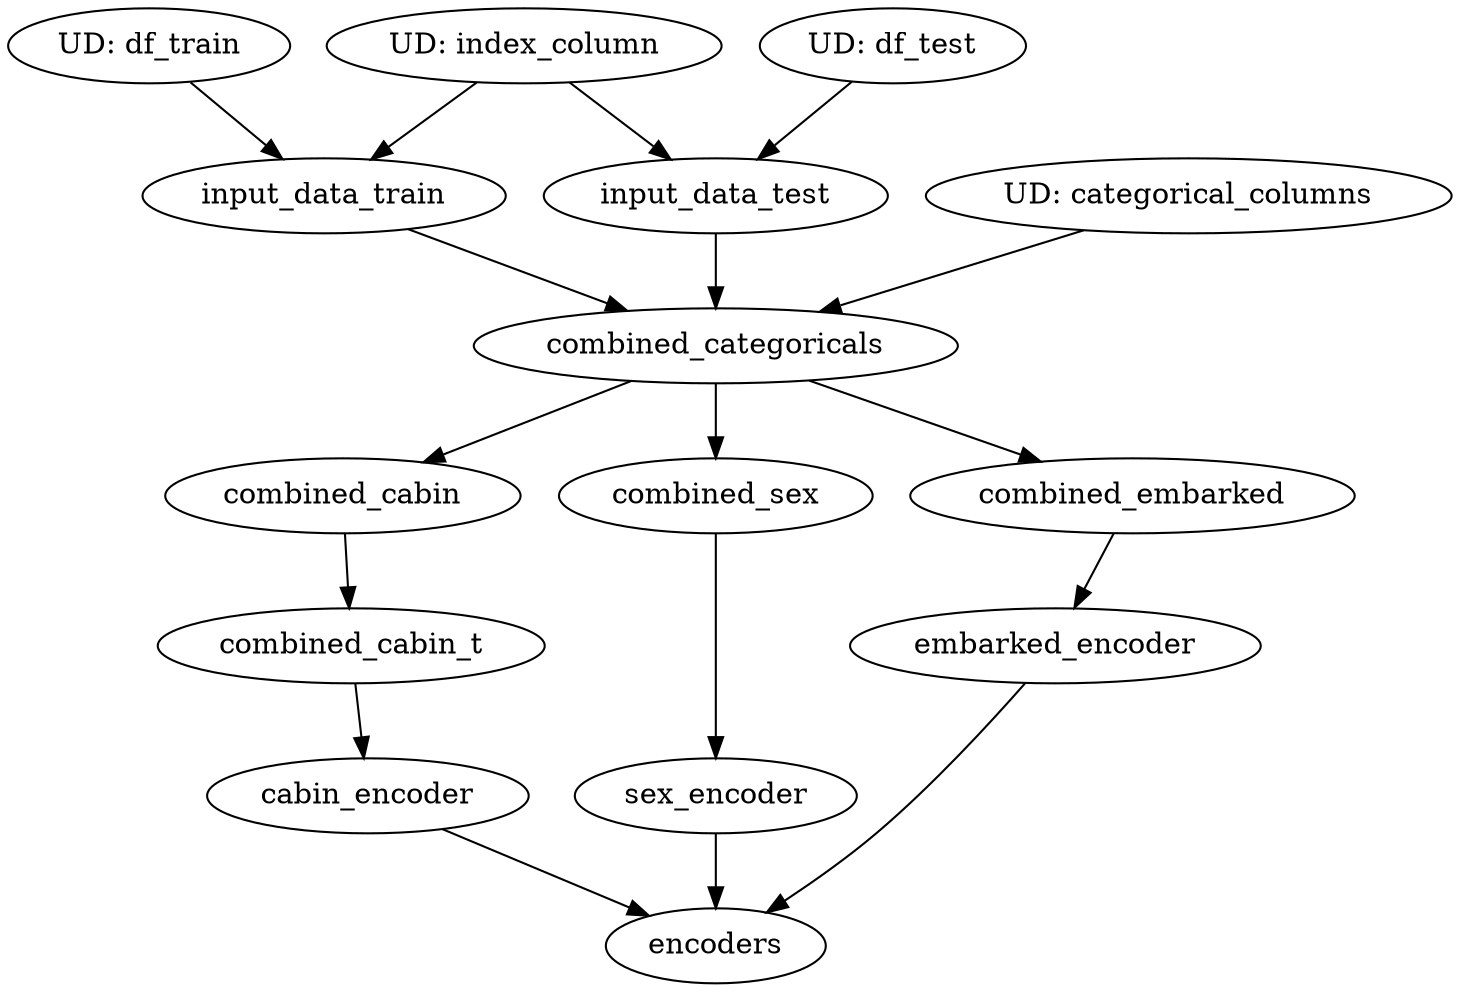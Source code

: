 // Dependency Graph
digraph {
	input_data_train [label=input_data_train]
	df_train [label=df_train]
	input_data_test [label=input_data_test]
	encoders [label=encoders]
	index_column [label=index_column]
	sex_encoder [label=sex_encoder]
	combined_cabin [label=combined_cabin]
	combined_sex [label=combined_sex]
	categorical_columns [label=categorical_columns]
	combined_categoricals [label=combined_categoricals]
	df_test [label=df_test]
	combined_embarked [label=combined_embarked]
	combined_cabin_t [label=combined_cabin_t]
	embarked_encoder [label=embarked_encoder]
	cabin_encoder [label=cabin_encoder]
	df_train [label="UD: df_train"]
	index_column [label="UD: index_column"]
	categorical_columns [label="UD: categorical_columns"]
	df_test [label="UD: df_test"]
	df_train -> input_data_train
	index_column -> input_data_train
	df_test -> input_data_test
	index_column -> input_data_test
	cabin_encoder -> encoders
	sex_encoder -> encoders
	embarked_encoder -> encoders
	combined_sex -> sex_encoder
	combined_categoricals -> combined_cabin
	combined_categoricals -> combined_sex
	input_data_train -> combined_categoricals
	input_data_test -> combined_categoricals
	categorical_columns -> combined_categoricals
	combined_categoricals -> combined_embarked
	combined_cabin -> combined_cabin_t
	combined_embarked -> embarked_encoder
	combined_cabin_t -> cabin_encoder
}
